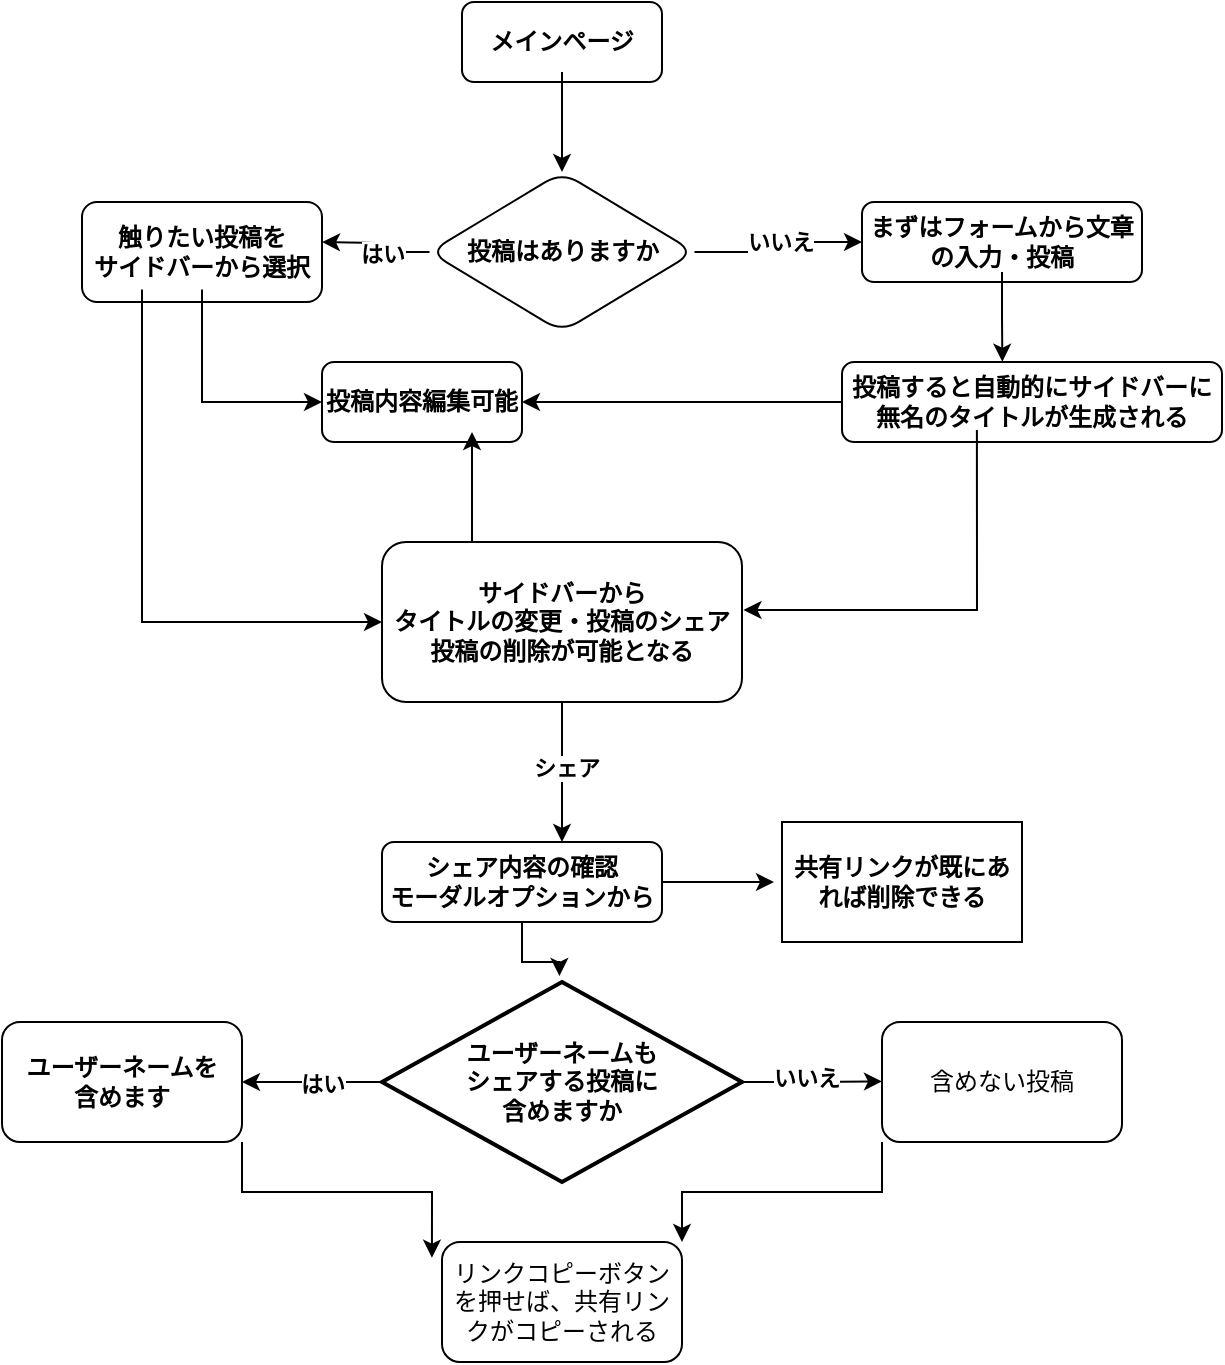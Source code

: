<mxfile version="21.6.1" type="github">
  <diagram id="C5RBs43oDa-KdzZeNtuy" name="Page-1">
    <mxGraphModel dx="555" dy="858" grid="1" gridSize="10" guides="1" tooltips="1" connect="1" arrows="1" fold="1" page="1" pageScale="1" pageWidth="827" pageHeight="1169" math="0" shadow="0">
      <root>
        <mxCell id="WIyWlLk6GJQsqaUBKTNV-0" />
        <mxCell id="WIyWlLk6GJQsqaUBKTNV-1" parent="WIyWlLk6GJQsqaUBKTNV-0" />
        <mxCell id="thGaNrNsbKmRU09sy1ng-1" value="" style="group" parent="WIyWlLk6GJQsqaUBKTNV-1" vertex="1" connectable="0">
          <mxGeometry x="380" y="120" width="100" height="40" as="geometry" />
        </mxCell>
        <mxCell id="thGaNrNsbKmRU09sy1ng-2" value="" style="rounded=1;whiteSpace=wrap;html=1;" parent="thGaNrNsbKmRU09sy1ng-1" vertex="1">
          <mxGeometry width="100" height="40" as="geometry" />
        </mxCell>
        <mxCell id="thGaNrNsbKmRU09sy1ng-3" value="メインページ" style="text;html=1;strokeColor=none;fillColor=none;align=center;verticalAlign=middle;whiteSpace=wrap;rounded=0;fontSize=12;fontStyle=1" parent="thGaNrNsbKmRU09sy1ng-1" vertex="1">
          <mxGeometry y="5" width="100" height="30" as="geometry" />
        </mxCell>
        <mxCell id="thGaNrNsbKmRU09sy1ng-19" style="edgeStyle=orthogonalEdgeStyle;rounded=0;orthogonalLoop=1;jettySize=auto;html=1;" parent="WIyWlLk6GJQsqaUBKTNV-1" source="thGaNrNsbKmRU09sy1ng-5" edge="1">
          <mxGeometry relative="1" as="geometry">
            <mxPoint x="310" y="240" as="targetPoint" />
          </mxGeometry>
        </mxCell>
        <mxCell id="thGaNrNsbKmRU09sy1ng-21" value="&lt;b&gt;はい&lt;/b&gt;" style="edgeLabel;html=1;align=center;verticalAlign=middle;resizable=0;points=[];" parent="thGaNrNsbKmRU09sy1ng-19" vertex="1" connectable="0">
          <mxGeometry x="-0.172" y="1" relative="1" as="geometry">
            <mxPoint as="offset" />
          </mxGeometry>
        </mxCell>
        <mxCell id="thGaNrNsbKmRU09sy1ng-20" style="edgeStyle=orthogonalEdgeStyle;rounded=0;orthogonalLoop=1;jettySize=auto;html=1;entryX=0;entryY=0.5;entryDx=0;entryDy=0;" parent="WIyWlLk6GJQsqaUBKTNV-1" source="thGaNrNsbKmRU09sy1ng-5" target="thGaNrNsbKmRU09sy1ng-25" edge="1">
          <mxGeometry relative="1" as="geometry">
            <mxPoint x="560" y="240" as="targetPoint" />
          </mxGeometry>
        </mxCell>
        <mxCell id="thGaNrNsbKmRU09sy1ng-22" value="&lt;b&gt;いいえ&lt;/b&gt;" style="edgeLabel;html=1;align=center;verticalAlign=middle;resizable=0;points=[];" parent="thGaNrNsbKmRU09sy1ng-20" vertex="1" connectable="0">
          <mxGeometry x="0.055" relative="1" as="geometry">
            <mxPoint as="offset" />
          </mxGeometry>
        </mxCell>
        <mxCell id="thGaNrNsbKmRU09sy1ng-5" value="&lt;b&gt;投稿はありますか&lt;/b&gt;" style="rhombus;whiteSpace=wrap;html=1;rounded=1;" parent="WIyWlLk6GJQsqaUBKTNV-1" vertex="1">
          <mxGeometry x="363.75" y="205" width="132.5" height="80" as="geometry" />
        </mxCell>
        <mxCell id="thGaNrNsbKmRU09sy1ng-7" style="edgeStyle=orthogonalEdgeStyle;rounded=0;orthogonalLoop=1;jettySize=auto;html=1;entryX=0.5;entryY=0;entryDx=0;entryDy=0;" parent="WIyWlLk6GJQsqaUBKTNV-1" source="thGaNrNsbKmRU09sy1ng-3" target="thGaNrNsbKmRU09sy1ng-5" edge="1">
          <mxGeometry relative="1" as="geometry" />
        </mxCell>
        <mxCell id="thGaNrNsbKmRU09sy1ng-23" value="" style="group" parent="WIyWlLk6GJQsqaUBKTNV-1" vertex="1" connectable="0">
          <mxGeometry x="580" y="220" width="140" height="40" as="geometry" />
        </mxCell>
        <mxCell id="thGaNrNsbKmRU09sy1ng-24" value="" style="rounded=1;whiteSpace=wrap;html=1;" parent="thGaNrNsbKmRU09sy1ng-23" vertex="1">
          <mxGeometry width="140" height="40" as="geometry" />
        </mxCell>
        <mxCell id="thGaNrNsbKmRU09sy1ng-25" value="まずはフォームから文章の入力・投稿" style="text;html=1;strokeColor=none;fillColor=none;align=center;verticalAlign=middle;whiteSpace=wrap;rounded=0;fontSize=12;fontStyle=1" parent="thGaNrNsbKmRU09sy1ng-23" vertex="1">
          <mxGeometry y="5" width="140" height="30" as="geometry" />
        </mxCell>
        <mxCell id="thGaNrNsbKmRU09sy1ng-27" value="" style="group" parent="WIyWlLk6GJQsqaUBKTNV-1" vertex="1" connectable="0">
          <mxGeometry x="570" y="300" width="190" height="40" as="geometry" />
        </mxCell>
        <mxCell id="thGaNrNsbKmRU09sy1ng-28" value="" style="rounded=1;whiteSpace=wrap;html=1;" parent="thGaNrNsbKmRU09sy1ng-27" vertex="1">
          <mxGeometry width="190" height="40" as="geometry" />
        </mxCell>
        <mxCell id="thGaNrNsbKmRU09sy1ng-29" value="投稿すると自動的にサイドバーに無名のタイトルが生成される" style="text;html=1;strokeColor=none;fillColor=none;align=center;verticalAlign=middle;whiteSpace=wrap;rounded=0;fontSize=12;fontStyle=1" parent="thGaNrNsbKmRU09sy1ng-27" vertex="1">
          <mxGeometry y="5" width="190" height="30" as="geometry" />
        </mxCell>
        <mxCell id="thGaNrNsbKmRU09sy1ng-30" style="edgeStyle=orthogonalEdgeStyle;rounded=0;orthogonalLoop=1;jettySize=auto;html=1;entryX=0.422;entryY=-0.003;entryDx=0;entryDy=0;entryPerimeter=0;" parent="WIyWlLk6GJQsqaUBKTNV-1" source="thGaNrNsbKmRU09sy1ng-25" target="thGaNrNsbKmRU09sy1ng-28" edge="1">
          <mxGeometry relative="1" as="geometry" />
        </mxCell>
        <mxCell id="thGaNrNsbKmRU09sy1ng-32" value="" style="group" parent="WIyWlLk6GJQsqaUBKTNV-1" vertex="1" connectable="0">
          <mxGeometry x="190" y="220" width="120" height="50" as="geometry" />
        </mxCell>
        <mxCell id="thGaNrNsbKmRU09sy1ng-33" value="" style="rounded=1;whiteSpace=wrap;html=1;" parent="thGaNrNsbKmRU09sy1ng-32" vertex="1">
          <mxGeometry width="120" height="50" as="geometry" />
        </mxCell>
        <mxCell id="thGaNrNsbKmRU09sy1ng-34" value="触りたい投稿を&lt;br&gt;サイドバーから選択" style="text;html=1;strokeColor=none;fillColor=none;align=center;verticalAlign=middle;whiteSpace=wrap;rounded=0;fontSize=12;fontStyle=1" parent="thGaNrNsbKmRU09sy1ng-32" vertex="1">
          <mxGeometry y="6.25" width="120" height="37.5" as="geometry" />
        </mxCell>
        <mxCell id="nfnkp9MxfcLbhqzSe_3c-11" style="edgeStyle=orthogonalEdgeStyle;rounded=0;orthogonalLoop=1;jettySize=auto;html=1;exitX=0.25;exitY=1;exitDx=0;exitDy=0;entryX=0;entryY=0.5;entryDx=0;entryDy=0;" edge="1" parent="WIyWlLk6GJQsqaUBKTNV-1" source="thGaNrNsbKmRU09sy1ng-34" target="nfnkp9MxfcLbhqzSe_3c-27">
          <mxGeometry relative="1" as="geometry">
            <mxPoint x="308" y="460" as="targetPoint" />
          </mxGeometry>
        </mxCell>
        <mxCell id="nfnkp9MxfcLbhqzSe_3c-14" style="edgeStyle=orthogonalEdgeStyle;rounded=0;orthogonalLoop=1;jettySize=auto;html=1;exitX=0.355;exitY=0.967;exitDx=0;exitDy=0;entryX=1.004;entryY=0.4;entryDx=0;entryDy=0;exitPerimeter=0;entryPerimeter=0;" edge="1" parent="WIyWlLk6GJQsqaUBKTNV-1" source="thGaNrNsbKmRU09sy1ng-29" target="nfnkp9MxfcLbhqzSe_3c-27">
          <mxGeometry relative="1" as="geometry">
            <mxPoint x="518" y="460" as="targetPoint" />
          </mxGeometry>
        </mxCell>
        <mxCell id="nfnkp9MxfcLbhqzSe_3c-15" value="" style="group" vertex="1" connectable="0" parent="WIyWlLk6GJQsqaUBKTNV-1">
          <mxGeometry x="310" y="300" width="100" height="40" as="geometry" />
        </mxCell>
        <mxCell id="nfnkp9MxfcLbhqzSe_3c-16" value="" style="rounded=1;whiteSpace=wrap;html=1;" vertex="1" parent="nfnkp9MxfcLbhqzSe_3c-15">
          <mxGeometry width="100" height="40" as="geometry" />
        </mxCell>
        <mxCell id="nfnkp9MxfcLbhqzSe_3c-17" value="投稿内容編集可能" style="text;html=1;strokeColor=none;fillColor=none;align=center;verticalAlign=middle;whiteSpace=wrap;rounded=0;fontSize=12;fontStyle=1" vertex="1" parent="nfnkp9MxfcLbhqzSe_3c-15">
          <mxGeometry y="5" width="100" height="30" as="geometry" />
        </mxCell>
        <mxCell id="nfnkp9MxfcLbhqzSe_3c-18" style="edgeStyle=orthogonalEdgeStyle;rounded=0;orthogonalLoop=1;jettySize=auto;html=1;entryX=0;entryY=0.5;entryDx=0;entryDy=0;" edge="1" parent="WIyWlLk6GJQsqaUBKTNV-1" source="thGaNrNsbKmRU09sy1ng-34" target="nfnkp9MxfcLbhqzSe_3c-17">
          <mxGeometry relative="1" as="geometry" />
        </mxCell>
        <mxCell id="nfnkp9MxfcLbhqzSe_3c-25" value="" style="group" vertex="1" connectable="0" parent="WIyWlLk6GJQsqaUBKTNV-1">
          <mxGeometry x="340" y="390" width="180" height="80" as="geometry" />
        </mxCell>
        <mxCell id="nfnkp9MxfcLbhqzSe_3c-31" style="edgeStyle=orthogonalEdgeStyle;rounded=0;orthogonalLoop=1;jettySize=auto;html=1;" edge="1" parent="nfnkp9MxfcLbhqzSe_3c-25" source="nfnkp9MxfcLbhqzSe_3c-26">
          <mxGeometry relative="1" as="geometry">
            <mxPoint x="90" y="150" as="targetPoint" />
          </mxGeometry>
        </mxCell>
        <mxCell id="nfnkp9MxfcLbhqzSe_3c-32" value="&lt;b&gt;シェア&lt;/b&gt;" style="edgeLabel;html=1;align=center;verticalAlign=middle;resizable=0;points=[];" vertex="1" connectable="0" parent="nfnkp9MxfcLbhqzSe_3c-31">
          <mxGeometry x="-0.068" y="2" relative="1" as="geometry">
            <mxPoint as="offset" />
          </mxGeometry>
        </mxCell>
        <mxCell id="nfnkp9MxfcLbhqzSe_3c-26" value="" style="rounded=1;whiteSpace=wrap;html=1;" vertex="1" parent="nfnkp9MxfcLbhqzSe_3c-25">
          <mxGeometry width="180" height="80" as="geometry" />
        </mxCell>
        <mxCell id="nfnkp9MxfcLbhqzSe_3c-27" value="&lt;b style=&quot;border-color: var(--border-color);&quot;&gt;サイドバーから&lt;br style=&quot;border-color: var(--border-color);&quot;&gt;タイトルの変更・投稿のシェア&lt;br style=&quot;border-color: var(--border-color);&quot;&gt;投稿の削除が可能となる&lt;/b&gt;" style="text;html=1;strokeColor=none;fillColor=none;align=center;verticalAlign=middle;whiteSpace=wrap;rounded=0;fontSize=12;fontStyle=1" vertex="1" parent="nfnkp9MxfcLbhqzSe_3c-25">
          <mxGeometry y="10" width="180" height="60" as="geometry" />
        </mxCell>
        <mxCell id="nfnkp9MxfcLbhqzSe_3c-29" style="edgeStyle=orthogonalEdgeStyle;rounded=0;orthogonalLoop=1;jettySize=auto;html=1;entryX=1;entryY=0.5;entryDx=0;entryDy=0;" edge="1" parent="WIyWlLk6GJQsqaUBKTNV-1" source="thGaNrNsbKmRU09sy1ng-29" target="nfnkp9MxfcLbhqzSe_3c-17">
          <mxGeometry relative="1" as="geometry" />
        </mxCell>
        <mxCell id="nfnkp9MxfcLbhqzSe_3c-30" style="edgeStyle=orthogonalEdgeStyle;rounded=0;orthogonalLoop=1;jettySize=auto;html=1;exitX=0.25;exitY=0;exitDx=0;exitDy=0;entryX=0.75;entryY=1;entryDx=0;entryDy=0;" edge="1" parent="WIyWlLk6GJQsqaUBKTNV-1" source="nfnkp9MxfcLbhqzSe_3c-26" target="nfnkp9MxfcLbhqzSe_3c-17">
          <mxGeometry relative="1" as="geometry" />
        </mxCell>
        <mxCell id="nfnkp9MxfcLbhqzSe_3c-33" value="" style="group" vertex="1" connectable="0" parent="WIyWlLk6GJQsqaUBKTNV-1">
          <mxGeometry x="340" y="540" width="140" height="40" as="geometry" />
        </mxCell>
        <mxCell id="nfnkp9MxfcLbhqzSe_3c-34" value="" style="rounded=1;whiteSpace=wrap;html=1;" vertex="1" parent="nfnkp9MxfcLbhqzSe_3c-33">
          <mxGeometry width="140" height="40" as="geometry" />
        </mxCell>
        <mxCell id="nfnkp9MxfcLbhqzSe_3c-50" style="edgeStyle=orthogonalEdgeStyle;rounded=0;orthogonalLoop=1;jettySize=auto;html=1;" edge="1" parent="nfnkp9MxfcLbhqzSe_3c-33" source="nfnkp9MxfcLbhqzSe_3c-35">
          <mxGeometry relative="1" as="geometry">
            <mxPoint x="196.0" y="20" as="targetPoint" />
          </mxGeometry>
        </mxCell>
        <mxCell id="nfnkp9MxfcLbhqzSe_3c-35" value="シェア内容の確認&lt;br&gt;モーダルオプションから" style="text;html=1;strokeColor=none;fillColor=none;align=center;verticalAlign=middle;whiteSpace=wrap;rounded=0;fontSize=12;fontStyle=1" vertex="1" parent="nfnkp9MxfcLbhqzSe_3c-33">
          <mxGeometry y="5" width="140" height="30" as="geometry" />
        </mxCell>
        <mxCell id="nfnkp9MxfcLbhqzSe_3c-38" style="edgeStyle=orthogonalEdgeStyle;rounded=0;orthogonalLoop=1;jettySize=auto;html=1;" edge="1" parent="WIyWlLk6GJQsqaUBKTNV-1" source="nfnkp9MxfcLbhqzSe_3c-36">
          <mxGeometry relative="1" as="geometry">
            <mxPoint x="270" y="660" as="targetPoint" />
          </mxGeometry>
        </mxCell>
        <mxCell id="nfnkp9MxfcLbhqzSe_3c-39" value="&lt;b&gt;はい&lt;/b&gt;" style="edgeLabel;html=1;align=center;verticalAlign=middle;resizable=0;points=[];" vertex="1" connectable="0" parent="nfnkp9MxfcLbhqzSe_3c-38">
          <mxGeometry x="-0.149" y="1" relative="1" as="geometry">
            <mxPoint as="offset" />
          </mxGeometry>
        </mxCell>
        <mxCell id="nfnkp9MxfcLbhqzSe_3c-40" style="edgeStyle=orthogonalEdgeStyle;rounded=0;orthogonalLoop=1;jettySize=auto;html=1;exitX=1;exitY=0.5;exitDx=0;exitDy=0;exitPerimeter=0;" edge="1" parent="WIyWlLk6GJQsqaUBKTNV-1" source="nfnkp9MxfcLbhqzSe_3c-36">
          <mxGeometry relative="1" as="geometry">
            <mxPoint x="590" y="659.714" as="targetPoint" />
          </mxGeometry>
        </mxCell>
        <mxCell id="nfnkp9MxfcLbhqzSe_3c-44" value="&lt;b&gt;いいえ&lt;/b&gt;" style="edgeLabel;html=1;align=center;verticalAlign=middle;resizable=0;points=[];" vertex="1" connectable="0" parent="nfnkp9MxfcLbhqzSe_3c-40">
          <mxGeometry x="-0.102" y="2" relative="1" as="geometry">
            <mxPoint as="offset" />
          </mxGeometry>
        </mxCell>
        <mxCell id="nfnkp9MxfcLbhqzSe_3c-36" value="&lt;font face=&quot;Times New Roman&quot;&gt;&lt;b&gt;ユーザーネームも&lt;br&gt;シェアする投稿に&lt;br&gt;含めますか&lt;br&gt;&lt;/b&gt;&lt;/font&gt;" style="strokeWidth=2;html=1;shape=mxgraph.flowchart.decision;whiteSpace=wrap;" vertex="1" parent="WIyWlLk6GJQsqaUBKTNV-1">
          <mxGeometry x="340" y="610" width="180" height="100" as="geometry" />
        </mxCell>
        <mxCell id="nfnkp9MxfcLbhqzSe_3c-37" style="edgeStyle=orthogonalEdgeStyle;rounded=0;orthogonalLoop=1;jettySize=auto;html=1;entryX=0.493;entryY=-0.03;entryDx=0;entryDy=0;entryPerimeter=0;" edge="1" parent="WIyWlLk6GJQsqaUBKTNV-1" source="nfnkp9MxfcLbhqzSe_3c-34" target="nfnkp9MxfcLbhqzSe_3c-36">
          <mxGeometry relative="1" as="geometry" />
        </mxCell>
        <mxCell id="nfnkp9MxfcLbhqzSe_3c-48" style="edgeStyle=orthogonalEdgeStyle;rounded=0;orthogonalLoop=1;jettySize=auto;html=1;exitX=1;exitY=1;exitDx=0;exitDy=0;entryX=-0.042;entryY=0.131;entryDx=0;entryDy=0;entryPerimeter=0;" edge="1" parent="WIyWlLk6GJQsqaUBKTNV-1" source="nfnkp9MxfcLbhqzSe_3c-45" target="nfnkp9MxfcLbhqzSe_3c-47">
          <mxGeometry relative="1" as="geometry" />
        </mxCell>
        <mxCell id="nfnkp9MxfcLbhqzSe_3c-45" value="&lt;b&gt;ユーザーネームを&lt;br&gt;含めます&lt;/b&gt;" style="rounded=1;whiteSpace=wrap;html=1;" vertex="1" parent="WIyWlLk6GJQsqaUBKTNV-1">
          <mxGeometry x="150" y="630" width="120" height="60" as="geometry" />
        </mxCell>
        <mxCell id="nfnkp9MxfcLbhqzSe_3c-49" style="edgeStyle=orthogonalEdgeStyle;rounded=0;orthogonalLoop=1;jettySize=auto;html=1;exitX=0;exitY=1;exitDx=0;exitDy=0;entryX=1;entryY=0;entryDx=0;entryDy=0;" edge="1" parent="WIyWlLk6GJQsqaUBKTNV-1" source="nfnkp9MxfcLbhqzSe_3c-46" target="nfnkp9MxfcLbhqzSe_3c-47">
          <mxGeometry relative="1" as="geometry" />
        </mxCell>
        <mxCell id="nfnkp9MxfcLbhqzSe_3c-46" value="含めない投稿" style="rounded=1;whiteSpace=wrap;html=1;" vertex="1" parent="WIyWlLk6GJQsqaUBKTNV-1">
          <mxGeometry x="590" y="630" width="120" height="60" as="geometry" />
        </mxCell>
        <mxCell id="nfnkp9MxfcLbhqzSe_3c-47" value="リンクコピーボタンを押せば、共有リンクがコピーされる" style="rounded=1;whiteSpace=wrap;html=1;" vertex="1" parent="WIyWlLk6GJQsqaUBKTNV-1">
          <mxGeometry x="370" y="740" width="120" height="60" as="geometry" />
        </mxCell>
        <mxCell id="nfnkp9MxfcLbhqzSe_3c-51" value="&lt;b&gt;共有リンクが既にあれば削除できる&lt;/b&gt;" style="rounded=0;whiteSpace=wrap;html=1;" vertex="1" parent="WIyWlLk6GJQsqaUBKTNV-1">
          <mxGeometry x="540" y="530" width="120" height="60" as="geometry" />
        </mxCell>
      </root>
    </mxGraphModel>
  </diagram>
</mxfile>
